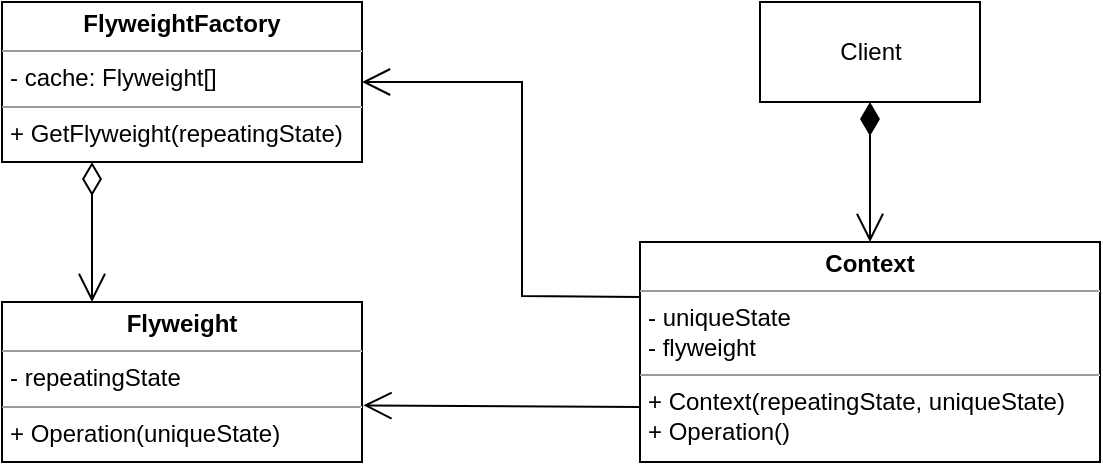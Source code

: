 <mxfile version="20.8.10" type="device"><diagram name="Page-1" id="x6AvOzvJ1SlSjAJmCede"><mxGraphModel dx="2257" dy="782" grid="1" gridSize="10" guides="1" tooltips="1" connect="1" arrows="1" fold="1" page="1" pageScale="1" pageWidth="827" pageHeight="1169" math="0" shadow="0"><root><mxCell id="0"/><mxCell id="1" parent="0"/><mxCell id="HdTNe-o_TkFRKB8bMo_p-1" value="Client" style="html=1;" vertex="1" parent="1"><mxGeometry x="359" y="80" width="110" height="50" as="geometry"/></mxCell><mxCell id="HdTNe-o_TkFRKB8bMo_p-3" value="&lt;p style=&quot;margin:0px;margin-top:4px;text-align:center;&quot;&gt;&lt;b&gt;Context&lt;/b&gt;&lt;/p&gt;&lt;hr size=&quot;1&quot;&gt;&lt;p style=&quot;margin:0px;margin-left:4px;&quot;&gt;- uniqueState&lt;/p&gt;&lt;p style=&quot;margin:0px;margin-left:4px;&quot;&gt;- flyweight&lt;/p&gt;&lt;hr size=&quot;1&quot;&gt;&lt;p style=&quot;margin:0px;margin-left:4px;&quot;&gt;+ Context(repeatingState, uniqueState)&lt;/p&gt;&lt;p style=&quot;margin:0px;margin-left:4px;&quot;&gt;+ Operation()&lt;/p&gt;" style="verticalAlign=top;align=left;overflow=fill;fontSize=12;fontFamily=Helvetica;html=1;" vertex="1" parent="1"><mxGeometry x="299" y="200" width="230" height="110" as="geometry"/></mxCell><mxCell id="HdTNe-o_TkFRKB8bMo_p-4" value="&lt;p style=&quot;margin:0px;margin-top:4px;text-align:center;&quot;&gt;&lt;b&gt;FlyweightFactory&lt;/b&gt;&lt;/p&gt;&lt;hr size=&quot;1&quot;&gt;&lt;p style=&quot;margin:0px;margin-left:4px;&quot;&gt;- cache: Flyweight[]&lt;/p&gt;&lt;hr size=&quot;1&quot;&gt;&lt;p style=&quot;margin:0px;margin-left:4px;&quot;&gt;+ GetFlyweight(repeatingState)&lt;/p&gt;" style="verticalAlign=top;align=left;overflow=fill;fontSize=12;fontFamily=Helvetica;html=1;" vertex="1" parent="1"><mxGeometry x="-20" y="80" width="180" height="80" as="geometry"/></mxCell><mxCell id="HdTNe-o_TkFRKB8bMo_p-5" value="&lt;p style=&quot;margin:0px;margin-top:4px;text-align:center;&quot;&gt;&lt;b&gt;Flyweight&lt;/b&gt;&lt;/p&gt;&lt;hr size=&quot;1&quot;&gt;&lt;p style=&quot;margin:0px;margin-left:4px;&quot;&gt;- repeatingState&lt;/p&gt;&lt;hr size=&quot;1&quot;&gt;&lt;p style=&quot;margin:0px;margin-left:4px;&quot;&gt;+ Operation(uniqueState)&lt;/p&gt;" style="verticalAlign=top;align=left;overflow=fill;fontSize=12;fontFamily=Helvetica;html=1;" vertex="1" parent="1"><mxGeometry x="-20" y="230" width="180" height="80" as="geometry"/></mxCell><mxCell id="HdTNe-o_TkFRKB8bMo_p-6" value="" style="endArrow=open;html=1;endSize=12;startArrow=diamondThin;startSize=14;startFill=0;edgeStyle=orthogonalEdgeStyle;align=left;verticalAlign=bottom;rounded=0;exitX=0.25;exitY=1;exitDx=0;exitDy=0;entryX=0.25;entryY=0;entryDx=0;entryDy=0;" edge="1" parent="1" source="HdTNe-o_TkFRKB8bMo_p-4" target="HdTNe-o_TkFRKB8bMo_p-5"><mxGeometry x="-1" y="3" relative="1" as="geometry"><mxPoint x="330" y="580" as="sourcePoint"/><mxPoint x="490" y="580" as="targetPoint"/></mxGeometry></mxCell><mxCell id="HdTNe-o_TkFRKB8bMo_p-7" value="" style="endArrow=open;html=1;endSize=12;startArrow=diamondThin;startSize=14;startFill=1;edgeStyle=orthogonalEdgeStyle;align=left;verticalAlign=bottom;rounded=0;exitX=0.5;exitY=1;exitDx=0;exitDy=0;" edge="1" parent="1" source="HdTNe-o_TkFRKB8bMo_p-1" target="HdTNe-o_TkFRKB8bMo_p-3"><mxGeometry x="-1" y="3" relative="1" as="geometry"><mxPoint x="250" y="470" as="sourcePoint"/><mxPoint x="410" y="470" as="targetPoint"/></mxGeometry></mxCell><mxCell id="HdTNe-o_TkFRKB8bMo_p-8" value="" style="endArrow=open;endFill=1;endSize=12;html=1;rounded=0;exitX=0;exitY=0.25;exitDx=0;exitDy=0;entryX=1;entryY=0.5;entryDx=0;entryDy=0;" edge="1" parent="1" source="HdTNe-o_TkFRKB8bMo_p-3" target="HdTNe-o_TkFRKB8bMo_p-4"><mxGeometry width="160" relative="1" as="geometry"><mxPoint x="250" y="470" as="sourcePoint"/><mxPoint x="410" y="470" as="targetPoint"/><Array as="points"><mxPoint x="240" y="227"/><mxPoint x="240" y="120"/></Array></mxGeometry></mxCell><mxCell id="HdTNe-o_TkFRKB8bMo_p-10" value="" style="endArrow=open;endFill=1;endSize=12;html=1;rounded=0;exitX=0;exitY=0.75;exitDx=0;exitDy=0;entryX=1.004;entryY=0.646;entryDx=0;entryDy=0;entryPerimeter=0;" edge="1" parent="1" source="HdTNe-o_TkFRKB8bMo_p-3" target="HdTNe-o_TkFRKB8bMo_p-5"><mxGeometry width="160" relative="1" as="geometry"><mxPoint x="250" y="470" as="sourcePoint"/><mxPoint x="180" y="283" as="targetPoint"/></mxGeometry></mxCell></root></mxGraphModel></diagram></mxfile>